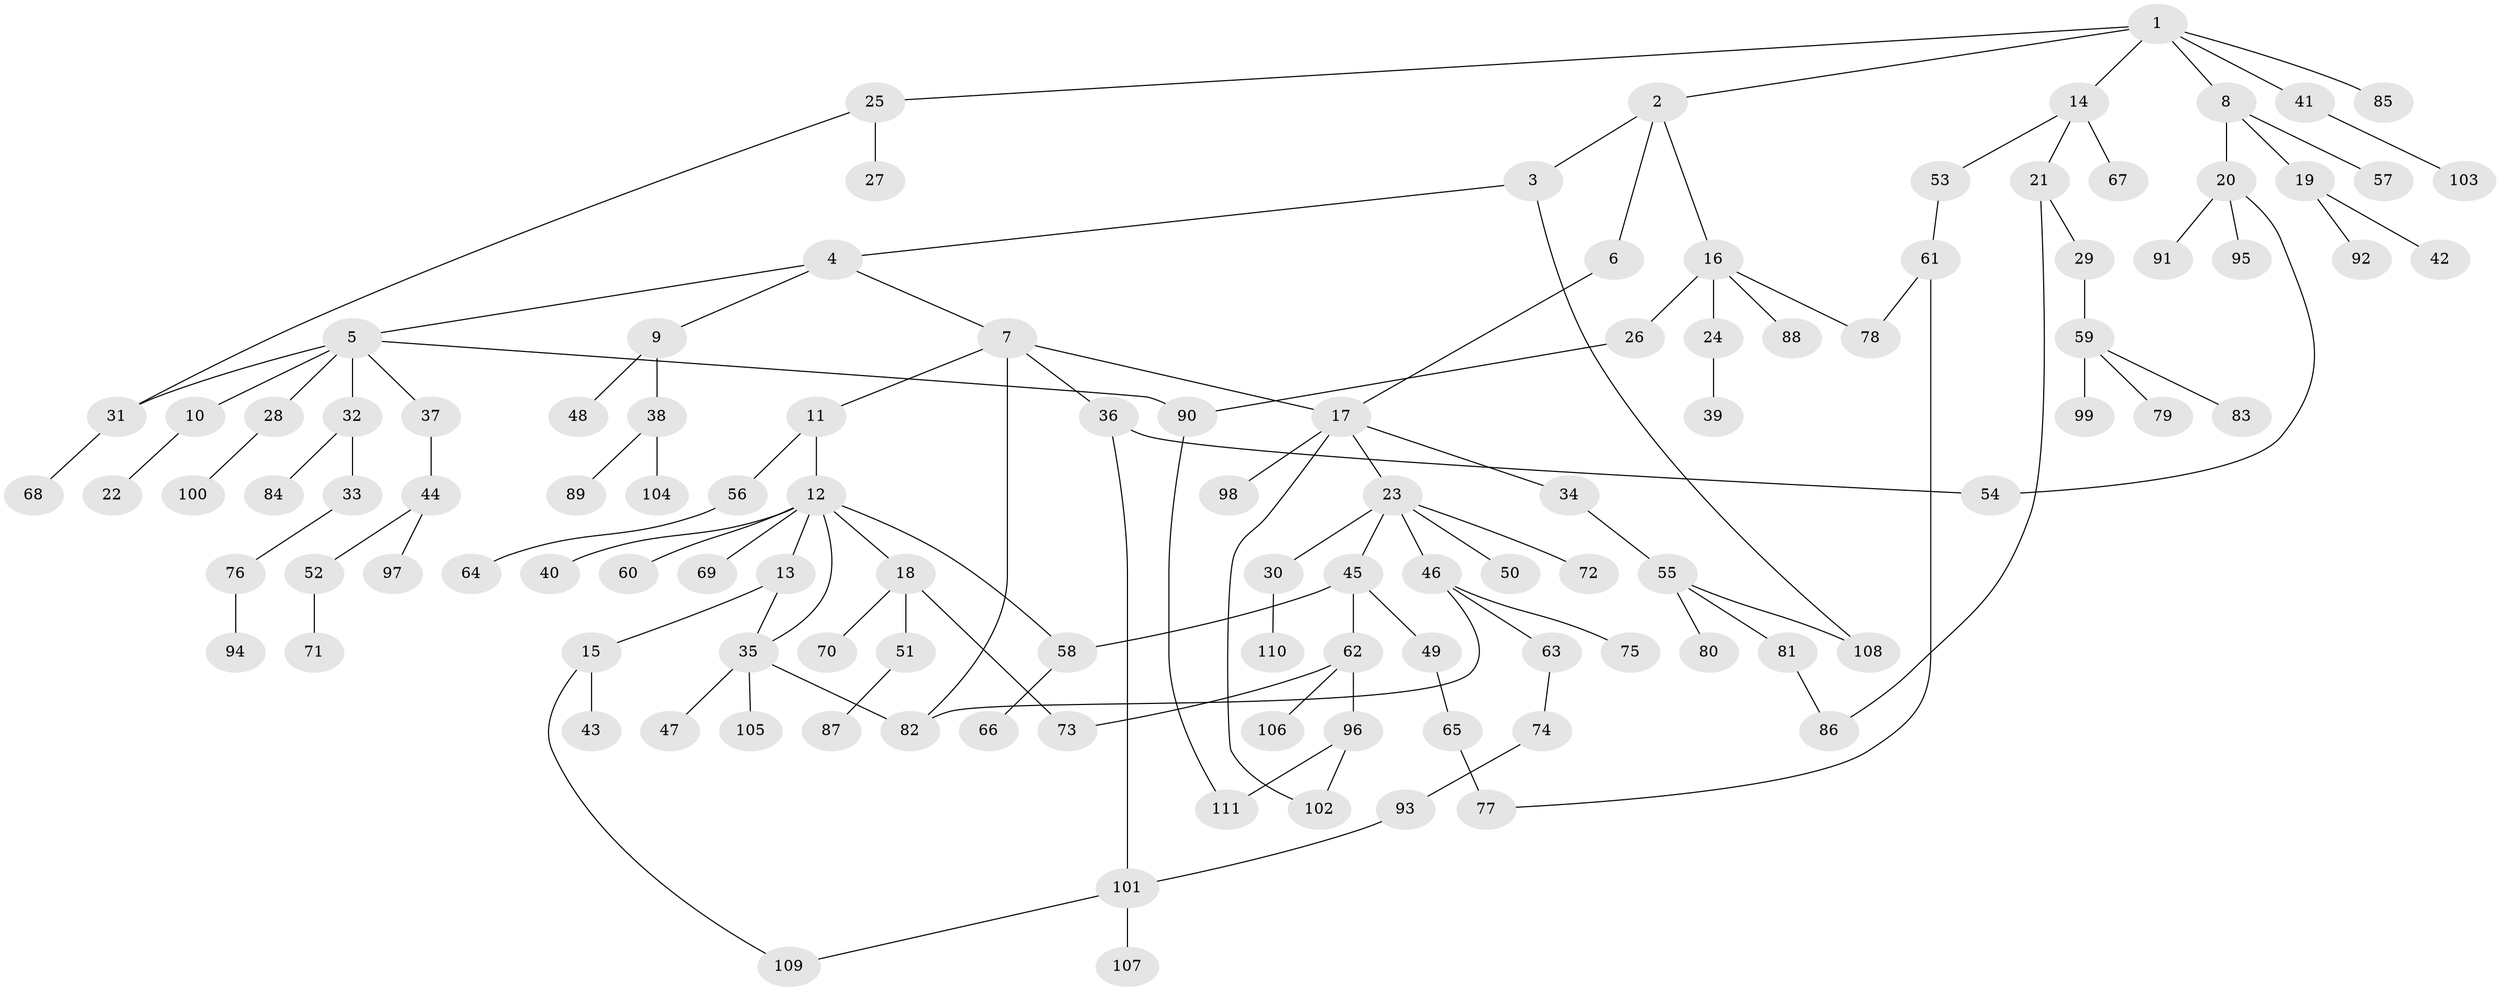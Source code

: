 // coarse degree distribution, {5: 0.05063291139240506, 7: 0.02531645569620253, 3: 0.16455696202531644, 8: 0.012658227848101266, 2: 0.24050632911392406, 9: 0.012658227848101266, 1: 0.4050632911392405, 4: 0.0759493670886076, 6: 0.012658227848101266}
// Generated by graph-tools (version 1.1) at 2025/23/03/03/25 07:23:35]
// undirected, 111 vertices, 127 edges
graph export_dot {
graph [start="1"]
  node [color=gray90,style=filled];
  1;
  2;
  3;
  4;
  5;
  6;
  7;
  8;
  9;
  10;
  11;
  12;
  13;
  14;
  15;
  16;
  17;
  18;
  19;
  20;
  21;
  22;
  23;
  24;
  25;
  26;
  27;
  28;
  29;
  30;
  31;
  32;
  33;
  34;
  35;
  36;
  37;
  38;
  39;
  40;
  41;
  42;
  43;
  44;
  45;
  46;
  47;
  48;
  49;
  50;
  51;
  52;
  53;
  54;
  55;
  56;
  57;
  58;
  59;
  60;
  61;
  62;
  63;
  64;
  65;
  66;
  67;
  68;
  69;
  70;
  71;
  72;
  73;
  74;
  75;
  76;
  77;
  78;
  79;
  80;
  81;
  82;
  83;
  84;
  85;
  86;
  87;
  88;
  89;
  90;
  91;
  92;
  93;
  94;
  95;
  96;
  97;
  98;
  99;
  100;
  101;
  102;
  103;
  104;
  105;
  106;
  107;
  108;
  109;
  110;
  111;
  1 -- 2;
  1 -- 8;
  1 -- 14;
  1 -- 25;
  1 -- 41;
  1 -- 85;
  2 -- 3;
  2 -- 6;
  2 -- 16;
  3 -- 4;
  3 -- 108;
  4 -- 5;
  4 -- 7;
  4 -- 9;
  5 -- 10;
  5 -- 28;
  5 -- 32;
  5 -- 37;
  5 -- 90;
  5 -- 31;
  6 -- 17;
  7 -- 11;
  7 -- 17;
  7 -- 36;
  7 -- 82;
  8 -- 19;
  8 -- 20;
  8 -- 57;
  9 -- 38;
  9 -- 48;
  10 -- 22;
  11 -- 12;
  11 -- 56;
  12 -- 13;
  12 -- 18;
  12 -- 35;
  12 -- 40;
  12 -- 60;
  12 -- 69;
  12 -- 58;
  13 -- 15;
  13 -- 35;
  14 -- 21;
  14 -- 53;
  14 -- 67;
  15 -- 43;
  15 -- 109;
  16 -- 24;
  16 -- 26;
  16 -- 88;
  16 -- 78;
  17 -- 23;
  17 -- 34;
  17 -- 98;
  17 -- 102;
  18 -- 51;
  18 -- 70;
  18 -- 73;
  19 -- 42;
  19 -- 92;
  20 -- 54;
  20 -- 91;
  20 -- 95;
  21 -- 29;
  21 -- 86;
  23 -- 30;
  23 -- 45;
  23 -- 46;
  23 -- 50;
  23 -- 72;
  24 -- 39;
  25 -- 27;
  25 -- 31;
  26 -- 90;
  28 -- 100;
  29 -- 59;
  30 -- 110;
  31 -- 68;
  32 -- 33;
  32 -- 84;
  33 -- 76;
  34 -- 55;
  35 -- 47;
  35 -- 105;
  35 -- 82;
  36 -- 101;
  36 -- 54;
  37 -- 44;
  38 -- 89;
  38 -- 104;
  41 -- 103;
  44 -- 52;
  44 -- 97;
  45 -- 49;
  45 -- 58;
  45 -- 62;
  46 -- 63;
  46 -- 75;
  46 -- 82;
  49 -- 65;
  51 -- 87;
  52 -- 71;
  53 -- 61;
  55 -- 80;
  55 -- 81;
  55 -- 108;
  56 -- 64;
  58 -- 66;
  59 -- 79;
  59 -- 83;
  59 -- 99;
  61 -- 77;
  61 -- 78;
  62 -- 96;
  62 -- 106;
  62 -- 73;
  63 -- 74;
  65 -- 77;
  74 -- 93;
  76 -- 94;
  81 -- 86;
  90 -- 111;
  93 -- 101;
  96 -- 111;
  96 -- 102;
  101 -- 107;
  101 -- 109;
}
